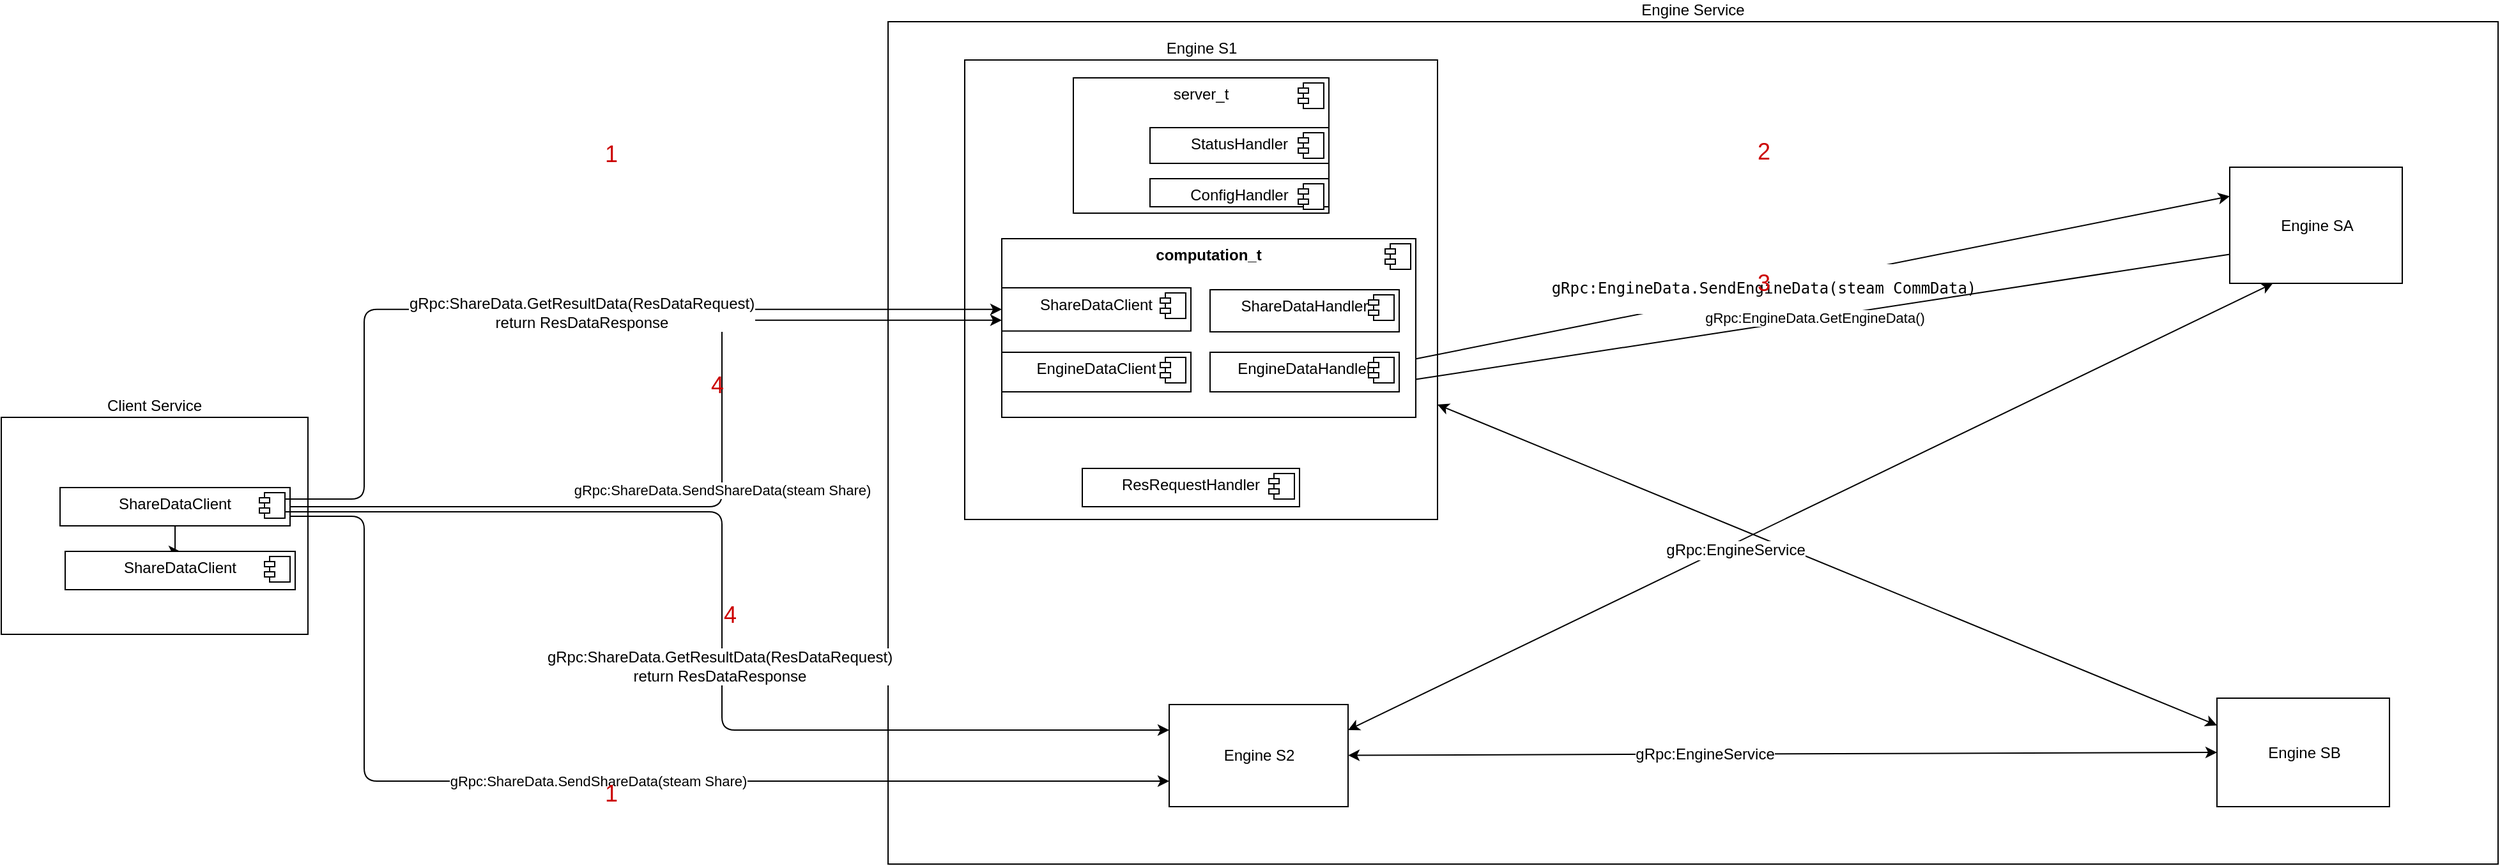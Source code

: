 <mxfile version="10.6.3" type="github"><diagram id="qjX3kxyQt8vl-2oXAutQ" name="Page-1"><mxGraphModel dx="1985" dy="709" grid="1" gridSize="10" guides="1" tooltips="1" connect="1" arrows="1" fold="1" page="1" pageScale="1" pageWidth="827" pageHeight="1169" math="0" shadow="0"><root><mxCell id="0"/><mxCell id="1" parent="0"/><UserObject label="Engine Service&lt;br style=&quot;font-size: 12px;&quot;&gt;" treeRoot="1" id="pDZX20AE8ElxJlWNmtBF-1"><mxCell style="whiteSpace=wrap;html=1;align=center;treeFolding=1;container=1;recursiveResize=0;labelPosition=center;verticalLabelPosition=top;verticalAlign=bottom;fontSize=12;" parent="1" vertex="1"><mxGeometry x="220" y="920" width="1260" height="660" as="geometry"/></mxCell></UserObject><mxCell id="pDZX20AE8ElxJlWNmtBF-5" value="Engine S1&lt;br&gt;" style="html=1;labelPosition=center;verticalLabelPosition=top;align=center;verticalAlign=bottom;" parent="pDZX20AE8ElxJlWNmtBF-1" vertex="1"><mxGeometry x="60" y="30" width="370" height="360" as="geometry"/></mxCell><mxCell id="pDZX20AE8ElxJlWNmtBF-19" value="Engine SA&lt;br&gt;" style="html=1;labelPosition=center;verticalLabelPosition=middle;align=center;verticalAlign=middle;" parent="pDZX20AE8ElxJlWNmtBF-1" vertex="1"><mxGeometry x="1050" y="114" width="135" height="91" as="geometry"/></mxCell><mxCell id="pDZX20AE8ElxJlWNmtBF-24" value="Engine SB&lt;br&gt;" style="html=1;labelPosition=center;verticalLabelPosition=middle;align=center;verticalAlign=middle;" parent="pDZX20AE8ElxJlWNmtBF-1" vertex="1"><mxGeometry x="1040" y="530" width="135" height="85" as="geometry"/></mxCell><mxCell id="pDZX20AE8ElxJlWNmtBF-31" value="" style="endArrow=classic;startArrow=classic;html=1;entryX=1;entryY=0.75;entryDx=0;entryDy=0;exitX=0;exitY=0.25;exitDx=0;exitDy=0;" parent="pDZX20AE8ElxJlWNmtBF-1" source="pDZX20AE8ElxJlWNmtBF-24" target="pDZX20AE8ElxJlWNmtBF-5" edge="1"><mxGeometry width="50" height="50" relative="1" as="geometry"><mxPoint x="315" y="270" as="sourcePoint"/><mxPoint x="365" y="220" as="targetPoint"/></mxGeometry></mxCell><mxCell id="pDZX20AE8ElxJlWNmtBF-23" value="Engine S2&lt;br&gt;" style="html=1;labelPosition=center;verticalLabelPosition=middle;align=center;verticalAlign=middle;" parent="pDZX20AE8ElxJlWNmtBF-1" vertex="1"><mxGeometry x="220" y="535" width="140" height="80" as="geometry"/></mxCell><mxCell id="pDZX20AE8ElxJlWNmtBF-32" value="" style="endArrow=classic;startArrow=classic;html=1;entryX=1;entryY=0.25;entryDx=0;entryDy=0;exitX=0.25;exitY=1;exitDx=0;exitDy=0;" parent="pDZX20AE8ElxJlWNmtBF-1" source="pDZX20AE8ElxJlWNmtBF-19" target="pDZX20AE8ElxJlWNmtBF-23" edge="1"><mxGeometry width="50" height="50" relative="1" as="geometry"><mxPoint x="365" y="273" as="sourcePoint"/><mxPoint x="175" y="177" as="targetPoint"/></mxGeometry></mxCell><mxCell id="pDZX20AE8ElxJlWNmtBF-33" value="gRpc:EngineService" style="text;html=1;resizable=0;points=[];align=center;verticalAlign=middle;labelBackgroundColor=#ffffff;" parent="pDZX20AE8ElxJlWNmtBF-32" vertex="1" connectable="0"><mxGeometry x="0.223" relative="1" as="geometry"><mxPoint x="21" y="-5.5" as="offset"/></mxGeometry></mxCell><mxCell id="pDZX20AE8ElxJlWNmtBF-36" value="" style="endArrow=classic;startArrow=classic;html=1;entryX=0;entryY=0.5;entryDx=0;entryDy=0;" parent="pDZX20AE8ElxJlWNmtBF-1" source="pDZX20AE8ElxJlWNmtBF-23" target="pDZX20AE8ElxJlWNmtBF-24" edge="1"><mxGeometry width="50" height="50" relative="1" as="geometry"><mxPoint x="235" y="340" as="sourcePoint"/><mxPoint x="285" y="290" as="targetPoint"/></mxGeometry></mxCell><mxCell id="pDZX20AE8ElxJlWNmtBF-37" value="gRpc:EngineService" style="text;html=1;resizable=0;points=[];align=center;verticalAlign=middle;labelBackgroundColor=#ffffff;" parent="pDZX20AE8ElxJlWNmtBF-36" vertex="1" connectable="0"><mxGeometry x="-0.179" relative="1" as="geometry"><mxPoint as="offset"/></mxGeometry></mxCell><mxCell id="pDZX20AE8ElxJlWNmtBF-43" value="&lt;p style=&quot;margin: 0px ; margin-top: 6px ; text-align: center&quot;&gt;ResRequestHandler&lt;/p&gt;" style="align=left;overflow=fill;html=1;" parent="pDZX20AE8ElxJlWNmtBF-1" vertex="1"><mxGeometry x="152" y="350" width="170" height="30" as="geometry"/></mxCell><mxCell id="pDZX20AE8ElxJlWNmtBF-44" value="" style="shape=component;jettyWidth=8;jettyHeight=4;" parent="pDZX20AE8ElxJlWNmtBF-43" vertex="1"><mxGeometry x="1" width="20" height="20" relative="1" as="geometry"><mxPoint x="-24" y="4" as="offset"/></mxGeometry></mxCell><mxCell id="KPqXG4leqGSg9rMvJdoy-20" value="" style="endArrow=classic;html=1;entryX=0;entryY=0.25;entryDx=0;entryDy=0;exitX=1;exitY=0.25;exitDx=0;exitDy=0;" edge="1" parent="pDZX20AE8ElxJlWNmtBF-1" source="KPqXG4leqGSg9rMvJdoy-4" target="pDZX20AE8ElxJlWNmtBF-19"><mxGeometry width="50" height="50" relative="1" as="geometry"><mxPoint x="610" y="190" as="sourcePoint"/><mxPoint x="660" y="140" as="targetPoint"/></mxGeometry></mxCell><mxCell id="KPqXG4leqGSg9rMvJdoy-21" value="&lt;pre&gt;gRpc:EngineData.SendEngineData(steam CommData)&lt;/pre&gt;" style="text;html=1;resizable=0;points=[];align=center;verticalAlign=middle;labelBackgroundColor=#ffffff;" vertex="1" connectable="0" parent="KPqXG4leqGSg9rMvJdoy-20"><mxGeometry x="-0.123" y="1" relative="1" as="geometry"><mxPoint as="offset"/></mxGeometry></mxCell><mxCell id="KPqXG4leqGSg9rMvJdoy-28" value="gRpc:EngineData.GetEngineData()" style="endArrow=classic;html=1;exitX=0;exitY=0.75;exitDx=0;exitDy=0;entryX=1;entryY=0.75;entryDx=0;entryDy=0;" edge="1" parent="pDZX20AE8ElxJlWNmtBF-1" source="pDZX20AE8ElxJlWNmtBF-19" target="KPqXG4leqGSg9rMvJdoy-4"><mxGeometry width="50" height="50" relative="1" as="geometry"><mxPoint x="720" y="250" as="sourcePoint"/><mxPoint x="770" y="200" as="targetPoint"/></mxGeometry></mxCell><mxCell id="KPqXG4leqGSg9rMvJdoy-37" value="&lt;font style=&quot;font-size: 18px&quot;&gt;2&lt;/font&gt;" style="text;html=1;strokeColor=none;fillColor=none;align=center;verticalAlign=middle;whiteSpace=wrap;rounded=0;fontColor=#CC0000;fontSize=18;" vertex="1" parent="pDZX20AE8ElxJlWNmtBF-1"><mxGeometry x="648.5" y="77" width="73" height="50" as="geometry"/></mxCell><mxCell id="KPqXG4leqGSg9rMvJdoy-38" value="&lt;font style=&quot;font-size: 18px&quot;&gt;3&lt;/font&gt;" style="text;html=1;strokeColor=none;fillColor=none;align=center;verticalAlign=middle;whiteSpace=wrap;rounded=0;fontColor=#CC0000;fontSize=18;" vertex="1" parent="pDZX20AE8ElxJlWNmtBF-1"><mxGeometry x="648.5" y="180" width="73" height="50" as="geometry"/></mxCell><mxCell id="KPqXG4leqGSg9rMvJdoy-45" value="&lt;p style=&quot;margin: 6px 0px 0px; text-align: center; font-size: 12px;&quot;&gt;server_t&lt;/p&gt;" style="align=center;overflow=fill;html=1;fontSize=12;fontColor=#000000;labelPosition=center;verticalLabelPosition=middle;verticalAlign=middle;" vertex="1" parent="pDZX20AE8ElxJlWNmtBF-1"><mxGeometry x="145" y="44" width="200" height="106" as="geometry"/></mxCell><mxCell id="KPqXG4leqGSg9rMvJdoy-46" value="" style="shape=component;jettyWidth=8;jettyHeight=4;" vertex="1" parent="KPqXG4leqGSg9rMvJdoy-45"><mxGeometry x="1" width="20" height="20" relative="1" as="geometry"><mxPoint x="-24" y="4" as="offset"/></mxGeometry></mxCell><mxCell id="KPqXG4leqGSg9rMvJdoy-10" value="&lt;p style=&quot;margin: 0px ; margin-top: 6px ; text-align: center&quot;&gt;StatusHandler&lt;/p&gt;" style="align=left;overflow=fill;html=1;" vertex="1" parent="KPqXG4leqGSg9rMvJdoy-45"><mxGeometry x="60" y="39" width="140" height="28" as="geometry"/></mxCell><mxCell id="KPqXG4leqGSg9rMvJdoy-11" value="" style="shape=component;jettyWidth=8;jettyHeight=4;" vertex="1" parent="KPqXG4leqGSg9rMvJdoy-10"><mxGeometry x="1" width="20" height="20" relative="1" as="geometry"><mxPoint x="-24" y="4" as="offset"/></mxGeometry></mxCell><mxCell id="KPqXG4leqGSg9rMvJdoy-7" value="&lt;p style=&quot;margin: 0px ; margin-top: 6px ; text-align: center&quot;&gt;ConfigHandler&lt;/p&gt;" style="align=left;overflow=fill;html=1;" vertex="1" parent="KPqXG4leqGSg9rMvJdoy-45"><mxGeometry x="60" y="79" width="140" height="22" as="geometry"/></mxCell><mxCell id="KPqXG4leqGSg9rMvJdoy-8" value="" style="shape=component;jettyWidth=8;jettyHeight=4;" vertex="1" parent="KPqXG4leqGSg9rMvJdoy-7"><mxGeometry x="1" width="20" height="20" relative="1" as="geometry"><mxPoint x="-24" y="4" as="offset"/></mxGeometry></mxCell><mxCell id="KPqXG4leqGSg9rMvJdoy-49" value="&lt;p style=&quot;margin: 0px ; margin-top: 6px ; text-align: center&quot;&gt;&lt;b&gt;computation_t&lt;/b&gt;&lt;/p&gt;" style="align=left;overflow=fill;html=1;fontSize=12;fontColor=#000000;" vertex="1" parent="pDZX20AE8ElxJlWNmtBF-1"><mxGeometry x="89" y="170" width="324" height="140" as="geometry"/></mxCell><mxCell id="KPqXG4leqGSg9rMvJdoy-50" value="" style="shape=component;jettyWidth=8;jettyHeight=4;" vertex="1" parent="KPqXG4leqGSg9rMvJdoy-49"><mxGeometry x="1" width="20" height="20" relative="1" as="geometry"><mxPoint x="-24" y="4" as="offset"/></mxGeometry></mxCell><mxCell id="KPqXG4leqGSg9rMvJdoy-16" value="&lt;p style=&quot;margin: 0px ; margin-top: 6px ; text-align: center&quot;&gt;ShareDataClient&lt;/p&gt;" style="align=left;overflow=fill;html=1;" vertex="1" parent="KPqXG4leqGSg9rMvJdoy-49"><mxGeometry y="38.5" width="148" height="33.833" as="geometry"/></mxCell><mxCell id="KPqXG4leqGSg9rMvJdoy-17" value="" style="shape=component;jettyWidth=8;jettyHeight=4;" vertex="1" parent="KPqXG4leqGSg9rMvJdoy-16"><mxGeometry x="1" width="20" height="20" relative="1" as="geometry"><mxPoint x="-24" y="4" as="offset"/></mxGeometry></mxCell><mxCell id="KPqXG4leqGSg9rMvJdoy-13" value="&lt;p style=&quot;margin: 0px ; margin-top: 6px ; text-align: center&quot;&gt;EngineDataClient&lt;/p&gt;" style="align=left;overflow=fill;html=1;" vertex="1" parent="KPqXG4leqGSg9rMvJdoy-49"><mxGeometry y="89" width="148" height="31" as="geometry"/></mxCell><mxCell id="KPqXG4leqGSg9rMvJdoy-14" value="" style="shape=component;jettyWidth=8;jettyHeight=4;" vertex="1" parent="KPqXG4leqGSg9rMvJdoy-13"><mxGeometry x="1" width="20" height="20" relative="1" as="geometry"><mxPoint x="-24" y="4" as="offset"/></mxGeometry></mxCell><mxCell id="pDZX20AE8ElxJlWNmtBF-38" value="&lt;p style=&quot;margin: 0px ; margin-top: 6px ; text-align: center&quot;&gt;ShareDataHandler&lt;/p&gt;" style="align=center;overflow=fill;html=1;labelPosition=center;verticalLabelPosition=middle;verticalAlign=middle;" parent="KPqXG4leqGSg9rMvJdoy-49" vertex="1"><mxGeometry x="163" y="40" width="148" height="33" as="geometry"/></mxCell><mxCell id="pDZX20AE8ElxJlWNmtBF-39" value="" style="shape=component;jettyWidth=8;jettyHeight=4;" parent="pDZX20AE8ElxJlWNmtBF-38" vertex="1"><mxGeometry x="1" width="20" height="20" relative="1" as="geometry"><mxPoint x="-24" y="4" as="offset"/></mxGeometry></mxCell><mxCell id="KPqXG4leqGSg9rMvJdoy-4" value="&lt;p style=&quot;margin: 0px ; margin-top: 6px ; text-align: center&quot;&gt;EngineDataHandler&lt;/p&gt;" style="align=left;overflow=fill;html=1;" vertex="1" parent="KPqXG4leqGSg9rMvJdoy-49"><mxGeometry x="163" y="89" width="148" height="31" as="geometry"/></mxCell><mxCell id="KPqXG4leqGSg9rMvJdoy-5" value="" style="shape=component;jettyWidth=8;jettyHeight=4;" vertex="1" parent="KPqXG4leqGSg9rMvJdoy-4"><mxGeometry x="1" width="20" height="20" relative="1" as="geometry"><mxPoint x="-24" y="4" as="offset"/></mxGeometry></mxCell><UserObject label="Client Service" treeRoot="1" id="KPqXG4leqGSg9rMvJdoy-22"><mxCell style="whiteSpace=wrap;html=1;align=center;treeFolding=1;container=1;recursiveResize=0;labelPosition=center;verticalLabelPosition=top;verticalAlign=bottom;" vertex="1" parent="1"><mxGeometry x="-474" y="1230" width="240" height="170" as="geometry"/></mxCell></UserObject><mxCell id="KPqXG4leqGSg9rMvJdoy-33" value="" style="edgeStyle=orthogonalEdgeStyle;rounded=0;orthogonalLoop=1;jettySize=auto;html=1;" edge="1" parent="KPqXG4leqGSg9rMvJdoy-22" source="KPqXG4leqGSg9rMvJdoy-29" target="KPqXG4leqGSg9rMvJdoy-31"><mxGeometry relative="1" as="geometry"/></mxCell><mxCell id="KPqXG4leqGSg9rMvJdoy-29" value="&lt;p style=&quot;margin: 0px ; margin-top: 6px ; text-align: center&quot;&gt;ShareDataClient&lt;/p&gt;" style="align=left;overflow=fill;html=1;" vertex="1" parent="KPqXG4leqGSg9rMvJdoy-22"><mxGeometry x="46" y="55" width="180" height="30" as="geometry"/></mxCell><mxCell id="KPqXG4leqGSg9rMvJdoy-30" value="" style="shape=component;jettyWidth=8;jettyHeight=4;" vertex="1" parent="KPqXG4leqGSg9rMvJdoy-29"><mxGeometry x="1" width="20" height="20" relative="1" as="geometry"><mxPoint x="-24" y="4" as="offset"/></mxGeometry></mxCell><mxCell id="KPqXG4leqGSg9rMvJdoy-31" value="&lt;p style=&quot;margin: 0px ; margin-top: 6px ; text-align: center&quot;&gt;ShareDataClient&lt;/p&gt;" style="align=left;overflow=fill;html=1;" vertex="1" parent="KPqXG4leqGSg9rMvJdoy-22"><mxGeometry x="50" y="105" width="180" height="30" as="geometry"/></mxCell><mxCell id="KPqXG4leqGSg9rMvJdoy-32" value="" style="shape=component;jettyWidth=8;jettyHeight=4;" vertex="1" parent="KPqXG4leqGSg9rMvJdoy-31"><mxGeometry x="1" width="20" height="20" relative="1" as="geometry"><mxPoint x="-24" y="4" as="offset"/></mxGeometry></mxCell><mxCell id="KPqXG4leqGSg9rMvJdoy-25" value="&lt;span&gt;gRpc:ShareData.SendShareData(steam Share)&lt;/span&gt;" style="edgeStyle=elbowEdgeStyle;elbow=horizontal;endArrow=classic;html=1;exitX=1;exitY=0.5;exitDx=0;exitDy=0;entryX=0;entryY=0.75;entryDx=0;entryDy=0;" edge="1" parent="1" source="KPqXG4leqGSg9rMvJdoy-29" target="KPqXG4leqGSg9rMvJdoy-16"><mxGeometry width="50" height="50" relative="1" as="geometry"><mxPoint x="710" y="780" as="sourcePoint"/><mxPoint x="760" y="730" as="targetPoint"/><Array as="points"><mxPoint x="90" y="1180"/><mxPoint x="90" y="1120"/><mxPoint x="30" y="1110"/><mxPoint x="180" y="1160"/></Array></mxGeometry></mxCell><mxCell id="KPqXG4leqGSg9rMvJdoy-26" value="" style="edgeStyle=elbowEdgeStyle;elbow=horizontal;endArrow=classic;html=1;exitX=1;exitY=0.25;exitDx=0;exitDy=0;entryX=0;entryY=0.5;entryDx=0;entryDy=0;" edge="1" parent="1" source="KPqXG4leqGSg9rMvJdoy-30" target="KPqXG4leqGSg9rMvJdoy-16"><mxGeometry width="50" height="50" relative="1" as="geometry"><mxPoint x="380" y="830" as="sourcePoint"/><mxPoint x="430" y="780" as="targetPoint"/><Array as="points"><mxPoint x="-190" y="1190"/></Array></mxGeometry></mxCell><mxCell id="KPqXG4leqGSg9rMvJdoy-27" value="gRpc:ShareData.GetResultData(ResDataRequest) &lt;br&gt;return ResDataResponse" style="text;html=1;resizable=0;points=[];align=center;verticalAlign=middle;labelBackgroundColor=#ffffff;" vertex="1" connectable="0" parent="KPqXG4leqGSg9rMvJdoy-26"><mxGeometry x="0.072" y="-2" relative="1" as="geometry"><mxPoint as="offset"/></mxGeometry></mxCell><mxCell id="KPqXG4leqGSg9rMvJdoy-35" value="&lt;font style=&quot;font-size: 18px;&quot;&gt;1&lt;/font&gt;" style="text;html=1;strokeColor=none;fillColor=none;align=center;verticalAlign=middle;whiteSpace=wrap;rounded=0;fontColor=#CC0000;fontSize=18;" vertex="1" parent="1"><mxGeometry x="-33.5" y="999" width="73" height="50" as="geometry"/></mxCell><mxCell id="KPqXG4leqGSg9rMvJdoy-36" value="&lt;font style=&quot;font-size: 18px&quot;&gt;4&lt;/font&gt;" style="text;html=1;strokeColor=none;fillColor=none;align=center;verticalAlign=middle;whiteSpace=wrap;rounded=0;fontColor=#CC0000;fontSize=18;" vertex="1" parent="1"><mxGeometry x="50" y="1180" width="73" height="50" as="geometry"/></mxCell><mxCell id="KPqXG4leqGSg9rMvJdoy-39" value="" style="edgeStyle=elbowEdgeStyle;elbow=horizontal;endArrow=classic;html=1;exitX=1;exitY=0.75;exitDx=0;exitDy=0;entryX=0;entryY=0.25;entryDx=0;entryDy=0;" edge="1" parent="1" source="KPqXG4leqGSg9rMvJdoy-30" target="pDZX20AE8ElxJlWNmtBF-23"><mxGeometry width="50" height="50" relative="1" as="geometry"><mxPoint x="-228" y="1169" as="sourcePoint"/><mxPoint x="300" y="1062" as="targetPoint"/><Array as="points"><mxPoint x="90" y="1390"/><mxPoint x="-50" y="1390"/></Array></mxGeometry></mxCell><mxCell id="KPqXG4leqGSg9rMvJdoy-40" value="gRpc:ShareData.GetResultData(ResDataRequest) &lt;br&gt;return ResDataResponse" style="text;html=1;resizable=0;points=[];align=center;verticalAlign=middle;labelBackgroundColor=#ffffff;" vertex="1" connectable="0" parent="KPqXG4leqGSg9rMvJdoy-39"><mxGeometry x="0.072" y="-2" relative="1" as="geometry"><mxPoint as="offset"/></mxGeometry></mxCell><mxCell id="KPqXG4leqGSg9rMvJdoy-41" value="&lt;span&gt;gRpc:ShareData.SendShareData(steam Share)&lt;/span&gt;" style="edgeStyle=elbowEdgeStyle;elbow=horizontal;endArrow=classic;html=1;exitX=1;exitY=0.75;exitDx=0;exitDy=0;entryX=0;entryY=0.75;entryDx=0;entryDy=0;" edge="1" parent="1" source="KPqXG4leqGSg9rMvJdoy-29" target="pDZX20AE8ElxJlWNmtBF-23"><mxGeometry width="50" height="50" relative="1" as="geometry"><mxPoint x="-224" y="1175" as="sourcePoint"/><mxPoint x="300" y="1070" as="targetPoint"/><Array as="points"><mxPoint x="-190" y="1410"/><mxPoint x="100" y="1130"/><mxPoint x="40" y="1120"/><mxPoint x="190" y="1170"/></Array></mxGeometry></mxCell><mxCell id="KPqXG4leqGSg9rMvJdoy-42" value="&lt;font style=&quot;font-size: 18px;&quot;&gt;1&lt;/font&gt;" style="text;html=1;strokeColor=none;fillColor=none;align=center;verticalAlign=middle;whiteSpace=wrap;rounded=0;fontColor=#CC0000;fontSize=18;" vertex="1" parent="1"><mxGeometry x="-33.5" y="1500" width="73" height="50" as="geometry"/></mxCell><mxCell id="KPqXG4leqGSg9rMvJdoy-43" value="&lt;font style=&quot;font-size: 18px&quot;&gt;4&lt;/font&gt;" style="text;html=1;strokeColor=none;fillColor=none;align=center;verticalAlign=middle;whiteSpace=wrap;rounded=0;fontColor=#CC0000;fontSize=18;" vertex="1" parent="1"><mxGeometry x="60" y="1360" width="73" height="50" as="geometry"/></mxCell></root></mxGraphModel></diagram></mxfile>